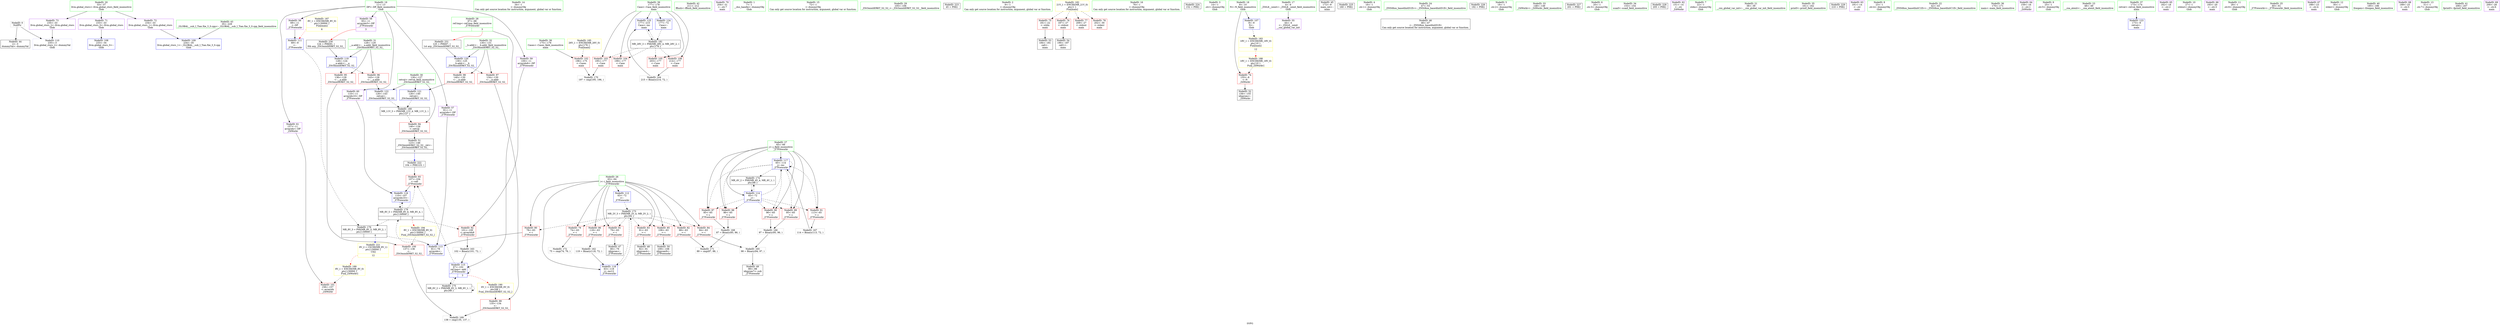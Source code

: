 digraph "SVFG" {
	label="SVFG";

	Node0x55d86d57d6a0 [shape=record,color=grey,label="{NodeID: 0\nNullPtr}"];
	Node0x55d86d57d6a0 -> Node0x55d86d594450[style=solid];
	Node0x55d86d57d6a0 -> Node0x55d86d5953e0[style=solid];
	Node0x55d86d5a4930 [shape=record,color=black,label="{NodeID: 180\nMR_11V_3 = PHI(MR_11V_4, MR_11V_2, )\npts\{127 \}\n}"];
	Node0x55d86d5a4930 -> Node0x55d86d597e00[style=dashed];
	Node0x55d86d5948c0 [shape=record,color=red,label="{NodeID: 97\n134\<--130\n\<--__b.addr\n_ZSt3minIiERKT_S2_S2_\n}"];
	Node0x55d86d5948c0 -> Node0x55d86d594a60[style=solid];
	Node0x55d86d592830 [shape=record,color=green,label="{NodeID: 14\n34\<--1\n\<--dummyObj\nCan only get source location for instruction, argument, global var or function.}"];
	Node0x55d86d598160 [shape=record,color=yellow,style=double,label="{NodeID: 194\n8V_1 = ENCHI(MR_8V_0)\npts\{130000 \}\nFun[_ZSt3minIiERKT_S2_S2_]}"];
	Node0x55d86d598160 -> Node0x55d86d594b30[style=dashed];
	Node0x55d86d5954e0 [shape=record,color=blue,label="{NodeID: 111\n69\<--9\n\<--\n_Z7Preworkv\n}"];
	Node0x55d86d5954e0 -> Node0x55d86d5a3530[style=dashed];
	Node0x55d86d5935a0 [shape=record,color=green,label="{NodeID: 28\n67\<--68\nref.tmp\<--ref.tmp_field_insensitive\n_Z7Preworkv\n|{|<s1>3}}"];
	Node0x55d86d5935a0 -> Node0x55d86d59a000[style=solid];
	Node0x55d86d5935a0:s1 -> Node0x55d86d5b2590[style=solid,color=red];
	Node0x55d86d59a820 [shape=record,color=blue,label="{NodeID: 125\n177\<--215\nCase\<--inc\nmain\n}"];
	Node0x55d86d59a820 -> Node0x55d86d5a4e30[style=dashed];
	Node0x55d86d594250 [shape=record,color=green,label="{NodeID: 42\n211\<--212\nfflush\<--fflush_field_insensitive\n}"];
	Node0x55d86d378b80 [shape=record,color=black,label="{NodeID: 222\n104 = PHI(123, )\n}"];
	Node0x55d86d378b80 -> Node0x55d86d597d30[style=solid];
	Node0x55d86d595e90 [shape=record,color=purple,label="{NodeID: 56\n69\<--11\n\<--DP\n_Z7Preworkv\n}"];
	Node0x55d86d595e90 -> Node0x55d86d5954e0[style=solid];
	Node0x55d86d5969f0 [shape=record,color=purple,label="{NodeID: 70\n204\<--31\n\<--.str.7\nmain\n}"];
	Node0x55d86d59d010 [shape=record,color=grey,label="{NodeID: 167\n114 = Binary(113, 72, )\n}"];
	Node0x55d86d59d010 -> Node0x55d86d59a1a0[style=solid];
	Node0x55d86d5975e0 [shape=record,color=red,label="{NodeID: 84\n94\<--63\n\<--i\n_Z7Preworkv\n}"];
	Node0x55d86d5975e0 -> Node0x55d86d59cd10[style=solid];
	Node0x55d86d5911b0 [shape=record,color=green,label="{NodeID: 1\n7\<--1\n__dso_handle\<--dummyObj\nGlob }"];
	Node0x55d86d5a4e30 [shape=record,color=black,label="{NodeID: 181\nMR_28V_3 = PHI(MR_28V_4, MR_28V_2, )\npts\{178 \}\n}"];
	Node0x55d86d5a4e30 -> Node0x55d86d594da0[style=dashed];
	Node0x55d86d5a4e30 -> Node0x55d86d594e70[style=dashed];
	Node0x55d86d5a4e30 -> Node0x55d86d594f40[style=dashed];
	Node0x55d86d5a4e30 -> Node0x55d86d595010[style=dashed];
	Node0x55d86d5a4e30 -> Node0x55d86d59a820[style=dashed];
	Node0x55d86d594990 [shape=record,color=red,label="{NodeID: 98\n140\<--130\n\<--__b.addr\n_ZSt3minIiERKT_S2_S2_\n}"];
	Node0x55d86d594990 -> Node0x55d86d59a4e0[style=solid];
	Node0x55d86d592900 [shape=record,color=green,label="{NodeID: 15\n72\<--1\n\<--dummyObj\nCan only get source location for instruction, argument, global var or function.}"];
	Node0x55d86d5955b0 [shape=record,color=blue,label="{NodeID: 112\n63\<--72\ni\<--\n_Z7Preworkv\n}"];
	Node0x55d86d5955b0 -> Node0x55d86d5a2630[style=dashed];
	Node0x55d86d593670 [shape=record,color=green,label="{NodeID: 29\n105\<--106\n_ZSt3minIiERKT_S2_S2_\<--_ZSt3minIiERKT_S2_S2__field_insensitive\n}"];
	Node0x55d86d594350 [shape=record,color=green,label="{NodeID: 43\n35\<--229\n_GLOBAL__sub_I_Tian.Xie_3_0.cpp\<--_GLOBAL__sub_I_Tian.Xie_3_0.cpp_field_insensitive\n}"];
	Node0x55d86d594350 -> Node0x55d86d5952e0[style=solid];
	Node0x55d86d5b1d90 [shape=record,color=black,label="{NodeID: 223\n45 = PHI()\n}"];
	Node0x55d86d595f60 [shape=record,color=purple,label="{NodeID: 57\n81\<--11\narrayidx\<--DP\n_Z7Preworkv\n}"];
	Node0x55d86d595f60 -> Node0x55d86d595680[style=solid];
	Node0x55d86d596ac0 [shape=record,color=purple,label="{NodeID: 71\n233\<--33\nllvm.global_ctors_0\<--llvm.global_ctors\nGlob }"];
	Node0x55d86d596ac0 -> Node0x55d86d5951e0[style=solid];
	Node0x55d86d59d190 [shape=record,color=grey,label="{NodeID: 168\n87 = Binary(85, 86, )\n}"];
	Node0x55d86d59d190 -> Node0x55d86d59d610[style=solid];
	Node0x55d86d5976b0 [shape=record,color=red,label="{NodeID: 85\n108\<--63\n\<--i\n_Z7Preworkv\n}"];
	Node0x55d86d5976b0 -> Node0x55d86d5959b0[style=solid];
	Node0x55d86d591940 [shape=record,color=green,label="{NodeID: 2\n9\<--1\n\<--dummyObj\nCan only get source location for instruction, argument, global var or function.}"];
	Node0x55d86d5a5330 [shape=record,color=yellow,style=double,label="{NodeID: 182\n21V_1 = ENCHI(MR_21V_0)\npts\{1 \}\nFun[main]}"];
	Node0x55d86d5a5330 -> Node0x55d86d596e90[style=dashed];
	Node0x55d86d5a5330 -> Node0x55d86d596f60[style=dashed];
	Node0x55d86d5a5330 -> Node0x55d86d597030[style=dashed];
	Node0x55d86d5a5330 -> Node0x55d86d597100[style=dashed];
	Node0x55d86d594a60 [shape=record,color=red,label="{NodeID: 99\n135\<--134\n\<--\n_ZSt3minIiERKT_S2_S2_\n}"];
	Node0x55d86d594a60 -> Node0x55d86d59d310[style=solid];
	Node0x55d86d592a00 [shape=record,color=green,label="{NodeID: 16\n76\<--1\n\<--dummyObj\nCan only get source location for instruction, argument, global var or function.}"];
	Node0x55d86d595680 [shape=record,color=blue,label="{NodeID: 113\n81\<--78\narrayidx\<--\n_Z7Preworkv\n}"];
	Node0x55d86d595680 -> Node0x55d86d5a4430[style=dashed];
	Node0x55d86d593770 [shape=record,color=green,label="{NodeID: 30\n126\<--127\nretval\<--retval_field_insensitive\n_ZSt3minIiERKT_S2_S2_\n}"];
	Node0x55d86d593770 -> Node0x55d86d597e00[style=solid];
	Node0x55d86d593770 -> Node0x55d86d59a4e0[style=solid];
	Node0x55d86d593770 -> Node0x55d86d59a5b0[style=solid];
	Node0x55d86d594450 [shape=record,color=black,label="{NodeID: 44\n2\<--3\ndummyVal\<--dummyVal\n}"];
	Node0x55d86d5b1e60 [shape=record,color=black,label="{NodeID: 224\n152 = PHI()\n}"];
	Node0x55d86d596030 [shape=record,color=purple,label="{NodeID: 58\n93\<--11\narrayidx5\<--DP\n_Z7Preworkv\n|{<s0>3}}"];
	Node0x55d86d596030:s0 -> Node0x55d86d5b23a0[style=solid,color=red];
	Node0x55d86d596bc0 [shape=record,color=purple,label="{NodeID: 72\n234\<--33\nllvm.global_ctors_1\<--llvm.global_ctors\nGlob }"];
	Node0x55d86d596bc0 -> Node0x55d86d5952e0[style=solid];
	Node0x55d86d59d310 [shape=record,color=grey,label="{NodeID: 169\n138 = cmp(135, 137, )\n}"];
	Node0x55d86d597780 [shape=record,color=red,label="{NodeID: 86\n118\<--63\n\<--i\n_Z7Preworkv\n}"];
	Node0x55d86d597780 -> Node0x55d86d59c890[style=solid];
	Node0x55d86d5919d0 [shape=record,color=green,label="{NodeID: 3\n14\<--1\n.str\<--dummyObj\nGlob }"];
	Node0x55d86d5a5e50 [shape=record,color=yellow,style=double,label="{NodeID: 183\n18V_1 = ENCHI(MR_18V_0)\npts\{10 \}\nFun[main]|{<s0>12}}"];
	Node0x55d86d5a5e50:s0 -> Node0x55d86d5a62b0[style=dashed,color=red];
	Node0x55d86d594b30 [shape=record,color=red,label="{NodeID: 100\n137\<--136\n\<--\n_ZSt3minIiERKT_S2_S2_\n}"];
	Node0x55d86d594b30 -> Node0x55d86d59d310[style=solid];
	Node0x55d86d592b00 [shape=record,color=green,label="{NodeID: 17\n4\<--6\n_ZStL8__ioinit\<--_ZStL8__ioinit_field_insensitive\nGlob }"];
	Node0x55d86d592b00 -> Node0x55d86d595dc0[style=solid];
	Node0x55d86d595750 [shape=record,color=blue,label="{NodeID: 114\n65\<--72\nj\<--\n_Z7Preworkv\n}"];
	Node0x55d86d595750 -> Node0x55d86d597850[style=dashed];
	Node0x55d86d595750 -> Node0x55d86d597920[style=dashed];
	Node0x55d86d595750 -> Node0x55d86d5979f0[style=dashed];
	Node0x55d86d595750 -> Node0x55d86d597ac0[style=dashed];
	Node0x55d86d595750 -> Node0x55d86d597b90[style=dashed];
	Node0x55d86d595750 -> Node0x55d86d59a1a0[style=dashed];
	Node0x55d86d595750 -> Node0x55d86d5a2b30[style=dashed];
	Node0x55d86d593840 [shape=record,color=green,label="{NodeID: 31\n128\<--129\n__a.addr\<--__a.addr_field_insensitive\n_ZSt3minIiERKT_S2_S2_\n}"];
	Node0x55d86d593840 -> Node0x55d86d597ed0[style=solid];
	Node0x55d86d593840 -> Node0x55d86d5947f0[style=solid];
	Node0x55d86d593840 -> Node0x55d86d59a340[style=solid];
	Node0x55d86d594550 [shape=record,color=black,label="{NodeID: 45\n172\<--9\nmain_ret\<--\nmain\n}"];
	Node0x55d86d5b1f30 [shape=record,color=black,label="{NodeID: 225\n160 = PHI()\n}"];
	Node0x55d86d596100 [shape=record,color=purple,label="{NodeID: 59\n100\<--11\narrayidx8\<--DP\n_Z7Preworkv\n}"];
	Node0x55d86d596100 -> Node0x55d86d597c60[style=solid];
	Node0x55d86d596cc0 [shape=record,color=purple,label="{NodeID: 73\n235\<--33\nllvm.global_ctors_2\<--llvm.global_ctors\nGlob }"];
	Node0x55d86d596cc0 -> Node0x55d86d5953e0[style=solid];
	Node0x55d86d59d490 [shape=record,color=grey,label="{NodeID: 170\n197 = cmp(195, 196, )\n}"];
	Node0x55d86d597850 [shape=record,color=red,label="{NodeID: 87\n85\<--65\n\<--j\n_Z7Preworkv\n}"];
	Node0x55d86d597850 -> Node0x55d86d59d190[style=solid];
	Node0x55d86d591a60 [shape=record,color=green,label="{NodeID: 4\n16\<--1\n.str.1\<--dummyObj\nGlob }"];
	Node0x55d86d594c00 [shape=record,color=red,label="{NodeID: 101\n158\<--157\n\<--arrayidx\n_Z4Workv\n}"];
	Node0x55d86d592c00 [shape=record,color=green,label="{NodeID: 18\n8\<--10\nN\<--N_field_insensitive\nGlob }"];
	Node0x55d86d592c00 -> Node0x55d86d596dc0[style=solid];
	Node0x55d86d592c00 -> Node0x55d86d5950e0[style=solid];
	Node0x55d86d59a000 [shape=record,color=blue,label="{NodeID: 115\n67\<--102\nref.tmp\<--add\n_Z7Preworkv\n|{|<s3>3}}"];
	Node0x55d86d59a000 -> Node0x55d86d597d30[style=dashed];
	Node0x55d86d59a000 -> Node0x55d86d59a000[style=dashed];
	Node0x55d86d59a000 -> Node0x55d86d5a3030[style=dashed];
	Node0x55d86d59a000:s3 -> Node0x55d86d5a64a0[style=dashed,color=red];
	Node0x55d86d593910 [shape=record,color=green,label="{NodeID: 32\n130\<--131\n__b.addr\<--__b.addr_field_insensitive\n_ZSt3minIiERKT_S2_S2_\n}"];
	Node0x55d86d593910 -> Node0x55d86d5948c0[style=solid];
	Node0x55d86d593910 -> Node0x55d86d594990[style=solid];
	Node0x55d86d593910 -> Node0x55d86d59a410[style=solid];
	Node0x55d86d594620 [shape=record,color=black,label="{NodeID: 46\n46\<--47\n\<--_ZNSt8ios_base4InitD1Ev\nCan only get source location for instruction, argument, global var or function.}"];
	Node0x55d86d5b2000 [shape=record,color=black,label="{NodeID: 226\n192 = PHI()\n}"];
	Node0x55d86d5961d0 [shape=record,color=purple,label="{NodeID: 60\n110\<--11\narrayidx10\<--DP\n_Z7Preworkv\n}"];
	Node0x55d86d5961d0 -> Node0x55d86d59a0d0[style=solid];
	Node0x55d86d596dc0 [shape=record,color=red,label="{NodeID: 74\n155\<--8\n\<--N\n_Z4Workv\n}"];
	Node0x55d86d596dc0 -> Node0x55d86d595b50[style=solid];
	Node0x55d86d59d610 [shape=record,color=grey,label="{NodeID: 171\n89 = cmp(87, 88, )\n}"];
	Node0x55d86d597920 [shape=record,color=red,label="{NodeID: 88\n86\<--65\n\<--j\n_Z7Preworkv\n}"];
	Node0x55d86d597920 -> Node0x55d86d59d190[style=solid];
	Node0x55d86d591af0 [shape=record,color=green,label="{NodeID: 5\n18\<--1\n.str.2\<--dummyObj\nGlob }"];
	Node0x55d86d5a6010 [shape=record,color=yellow,style=double,label="{NodeID: 185\n26V_1 = ENCHI(MR_26V_0)\npts\{176 \}\nFun[main]}"];
	Node0x55d86d5a6010 -> Node0x55d86d594cd0[style=dashed];
	Node0x55d86d594cd0 [shape=record,color=red,label="{NodeID: 102\n196\<--175\n\<--Cases\nmain\n}"];
	Node0x55d86d594cd0 -> Node0x55d86d59d490[style=solid];
	Node0x55d86d592d00 [shape=record,color=green,label="{NodeID: 19\n11\<--13\nDP\<--DP_field_insensitive\nGlob }"];
	Node0x55d86d592d00 -> Node0x55d86d595e90[style=solid];
	Node0x55d86d592d00 -> Node0x55d86d595f60[style=solid];
	Node0x55d86d592d00 -> Node0x55d86d596030[style=solid];
	Node0x55d86d592d00 -> Node0x55d86d596100[style=solid];
	Node0x55d86d592d00 -> Node0x55d86d5961d0[style=solid];
	Node0x55d86d592d00 -> Node0x55d86d5962a0[style=solid];
	Node0x55d86d59a0d0 [shape=record,color=blue,label="{NodeID: 116\n110\<--107\narrayidx10\<--\n_Z7Preworkv\n}"];
	Node0x55d86d59a0d0 -> Node0x55d86d5a4430[style=dashed];
	Node0x55d86d5939e0 [shape=record,color=green,label="{NodeID: 33\n148\<--149\n_Z4Workv\<--_Z4Workv_field_insensitive\n}"];
	Node0x55d86d594720 [shape=record,color=black,label="{NodeID: 47\n80\<--79\nidxprom\<--\n_Z7Preworkv\n}"];
	Node0x55d86d5b20d0 [shape=record,color=black,label="{NodeID: 227\n201 = PHI()\n}"];
	Node0x55d86d5962a0 [shape=record,color=purple,label="{NodeID: 61\n157\<--11\narrayidx\<--DP\n_Z4Workv\n}"];
	Node0x55d86d5962a0 -> Node0x55d86d594c00[style=solid];
	Node0x55d86d596e90 [shape=record,color=red,label="{NodeID: 75\n181\<--22\n\<--stdin\nmain\n}"];
	Node0x55d86d596e90 -> Node0x55d86d595c20[style=solid];
	Node0x55d86d59d790 [shape=record,color=grey,label="{NodeID: 172\n75 = cmp(74, 76, )\n}"];
	Node0x55d86d5979f0 [shape=record,color=red,label="{NodeID: 89\n95\<--65\n\<--j\n_Z7Preworkv\n}"];
	Node0x55d86d5979f0 -> Node0x55d86d59ce90[style=solid];
	Node0x55d86d592330 [shape=record,color=green,label="{NodeID: 6\n20\<--1\n.str.3\<--dummyObj\nGlob }"];
	Node0x55d86d594da0 [shape=record,color=red,label="{NodeID: 103\n195\<--177\n\<--Case\nmain\n}"];
	Node0x55d86d594da0 -> Node0x55d86d59d490[style=solid];
	Node0x55d86d592e00 [shape=record,color=green,label="{NodeID: 20\n33\<--37\nllvm.global_ctors\<--llvm.global_ctors_field_insensitive\nGlob }"];
	Node0x55d86d592e00 -> Node0x55d86d596ac0[style=solid];
	Node0x55d86d592e00 -> Node0x55d86d596bc0[style=solid];
	Node0x55d86d592e00 -> Node0x55d86d596cc0[style=solid];
	Node0x55d86d59a1a0 [shape=record,color=blue,label="{NodeID: 117\n65\<--114\nj\<--inc\n_Z7Preworkv\n}"];
	Node0x55d86d59a1a0 -> Node0x55d86d597850[style=dashed];
	Node0x55d86d59a1a0 -> Node0x55d86d597920[style=dashed];
	Node0x55d86d59a1a0 -> Node0x55d86d5979f0[style=dashed];
	Node0x55d86d59a1a0 -> Node0x55d86d597ac0[style=dashed];
	Node0x55d86d59a1a0 -> Node0x55d86d597b90[style=dashed];
	Node0x55d86d59a1a0 -> Node0x55d86d59a1a0[style=dashed];
	Node0x55d86d59a1a0 -> Node0x55d86d5a2b30[style=dashed];
	Node0x55d86d593ae0 [shape=record,color=green,label="{NodeID: 34\n153\<--154\nscanf\<--scanf_field_insensitive\n}"];
	Node0x55d86d595810 [shape=record,color=black,label="{NodeID: 48\n92\<--91\nidxprom4\<--\n_Z7Preworkv\n}"];
	Node0x55d86d5b21a0 [shape=record,color=black,label="{NodeID: 228\n205 = PHI()\n}"];
	Node0x55d86d596370 [shape=record,color=purple,label="{NodeID: 62\n151\<--14\n\<--.str\n_Z4Workv\n}"];
	Node0x55d86d596f60 [shape=record,color=red,label="{NodeID: 76\n187\<--27\n\<--stdout\nmain\n}"];
	Node0x55d86d596f60 -> Node0x55d86d595cf0[style=solid];
	Node0x55d86d5a2630 [shape=record,color=black,label="{NodeID: 173\nMR_2V_3 = PHI(MR_2V_4, MR_2V_2, )\npts\{64 \}\n}"];
	Node0x55d86d5a2630 -> Node0x55d86d5971d0[style=dashed];
	Node0x55d86d5a2630 -> Node0x55d86d5972a0[style=dashed];
	Node0x55d86d5a2630 -> Node0x55d86d597370[style=dashed];
	Node0x55d86d5a2630 -> Node0x55d86d597440[style=dashed];
	Node0x55d86d5a2630 -> Node0x55d86d597510[style=dashed];
	Node0x55d86d5a2630 -> Node0x55d86d5975e0[style=dashed];
	Node0x55d86d5a2630 -> Node0x55d86d5976b0[style=dashed];
	Node0x55d86d5a2630 -> Node0x55d86d597780[style=dashed];
	Node0x55d86d5a2630 -> Node0x55d86d59a270[style=dashed];
	Node0x55d86d597ac0 [shape=record,color=red,label="{NodeID: 90\n96\<--65\n\<--j\n_Z7Preworkv\n}"];
	Node0x55d86d597ac0 -> Node0x55d86d59ce90[style=solid];
	Node0x55d86d5923c0 [shape=record,color=green,label="{NodeID: 7\n22\<--1\nstdin\<--dummyObj\nGlob }"];
	Node0x55d86d5a61d0 [shape=record,color=yellow,style=double,label="{NodeID: 187\n8V_1 = ENCHI(MR_8V_0)\npts\{130000 \}\nFun[main]|{<s0>6}}"];
	Node0x55d86d5a61d0:s0 -> Node0x55d86d5954e0[style=dashed,color=red];
	Node0x55d86d594e70 [shape=record,color=red,label="{NodeID: 104\n199\<--177\n\<--Case\nmain\n}"];
	Node0x55d86d592f00 [shape=record,color=green,label="{NodeID: 21\n38\<--39\n__cxx_global_var_init\<--__cxx_global_var_init_field_insensitive\n}"];
	Node0x55d86d59a270 [shape=record,color=blue,label="{NodeID: 118\n63\<--119\ni\<--inc12\n_Z7Preworkv\n}"];
	Node0x55d86d59a270 -> Node0x55d86d5a2630[style=dashed];
	Node0x55d86d593be0 [shape=record,color=green,label="{NodeID: 35\n161\<--162\nprintf\<--printf_field_insensitive\n}"];
	Node0x55d86d5958e0 [shape=record,color=black,label="{NodeID: 49\n99\<--98\nidxprom7\<--sub\n_Z7Preworkv\n}"];
	Node0x55d86d5b22a0 [shape=record,color=black,label="{NodeID: 229\n210 = PHI()\n}"];
	Node0x55d86d596440 [shape=record,color=purple,label="{NodeID: 63\n191\<--14\n\<--.str\nmain\n}"];
	Node0x55d86d597030 [shape=record,color=red,label="{NodeID: 77\n209\<--27\n\<--stdout\nmain\n}"];
	Node0x55d86d5a2b30 [shape=record,color=black,label="{NodeID: 174\nMR_4V_2 = PHI(MR_4V_4, MR_4V_1, )\npts\{66 \}\n}"];
	Node0x55d86d5a2b30 -> Node0x55d86d595750[style=dashed];
	Node0x55d86d597b90 [shape=record,color=red,label="{NodeID: 91\n113\<--65\n\<--j\n_Z7Preworkv\n}"];
	Node0x55d86d597b90 -> Node0x55d86d59d010[style=solid];
	Node0x55d86d592450 [shape=record,color=green,label="{NodeID: 8\n23\<--1\n.str.4\<--dummyObj\nGlob }"];
	Node0x55d86d5a62b0 [shape=record,color=yellow,style=double,label="{NodeID: 188\n18V_1 = ENCHI(MR_18V_0)\npts\{10 \}\nFun[_Z4Workv]}"];
	Node0x55d86d5a62b0 -> Node0x55d86d596dc0[style=dashed];
	Node0x55d86d594f40 [shape=record,color=red,label="{NodeID: 105\n203\<--177\n\<--Case\nmain\n}"];
	Node0x55d86d593000 [shape=record,color=green,label="{NodeID: 22\n42\<--43\n_ZNSt8ios_base4InitC1Ev\<--_ZNSt8ios_base4InitC1Ev_field_insensitive\n}"];
	Node0x55d86d59a340 [shape=record,color=blue,label="{NodeID: 119\n128\<--124\n__a.addr\<--__a\n_ZSt3minIiERKT_S2_S2_\n}"];
	Node0x55d86d59a340 -> Node0x55d86d597ed0[style=dashed];
	Node0x55d86d59a340 -> Node0x55d86d5947f0[style=dashed];
	Node0x55d86d593ce0 [shape=record,color=green,label="{NodeID: 36\n170\<--171\nmain\<--main_field_insensitive\n}"];
	Node0x55d86d5959b0 [shape=record,color=black,label="{NodeID: 50\n109\<--108\nidxprom9\<--\n_Z7Preworkv\n}"];
	Node0x55d86d5b23a0 [shape=record,color=black,label="{NodeID: 230\n124 = PHI(93, )\n0th arg _ZSt3minIiERKT_S2_S2_ }"];
	Node0x55d86d5b23a0 -> Node0x55d86d59a340[style=solid];
	Node0x55d86d596510 [shape=record,color=purple,label="{NodeID: 64\n159\<--16\n\<--.str.1\n_Z4Workv\n}"];
	Node0x55d86d597100 [shape=record,color=red,label="{NodeID: 78\n202\<--30\n\<--stderr\nmain\n}"];
	Node0x55d86d5a3030 [shape=record,color=black,label="{NodeID: 175\nMR_6V_2 = PHI(MR_6V_3, MR_6V_1, )\npts\{68 \}\n}"];
	Node0x55d86d5a3030 -> Node0x55d86d59a000[style=dashed];
	Node0x55d86d5a3030 -> Node0x55d86d5a3030[style=dashed];
	Node0x55d86d597c60 [shape=record,color=red,label="{NodeID: 92\n101\<--100\n\<--arrayidx8\n_Z7Preworkv\n}"];
	Node0x55d86d597c60 -> Node0x55d86d59ca10[style=solid];
	Node0x55d86d5924e0 [shape=record,color=green,label="{NodeID: 9\n25\<--1\n.str.5\<--dummyObj\nGlob }"];
	Node0x55d86d5a63c0 [shape=record,color=yellow,style=double,label="{NodeID: 189\n8V_1 = ENCHI(MR_8V_0)\npts\{130000 \}\nFun[_Z4Workv]}"];
	Node0x55d86d5a63c0 -> Node0x55d86d594c00[style=dashed];
	Node0x55d86d595010 [shape=record,color=red,label="{NodeID: 106\n214\<--177\n\<--Case\nmain\n}"];
	Node0x55d86d595010 -> Node0x55d86d59cb90[style=solid];
	Node0x55d86d593100 [shape=record,color=green,label="{NodeID: 23\n48\<--49\n__cxa_atexit\<--__cxa_atexit_field_insensitive\n}"];
	Node0x55d86d59a410 [shape=record,color=blue,label="{NodeID: 120\n130\<--125\n__b.addr\<--__b\n_ZSt3minIiERKT_S2_S2_\n}"];
	Node0x55d86d59a410 -> Node0x55d86d5948c0[style=dashed];
	Node0x55d86d59a410 -> Node0x55d86d594990[style=dashed];
	Node0x55d86d593de0 [shape=record,color=green,label="{NodeID: 37\n173\<--174\nretval\<--retval_field_insensitive\nmain\n}"];
	Node0x55d86d593de0 -> Node0x55d86d59a680[style=solid];
	Node0x55d86d595a80 [shape=record,color=black,label="{NodeID: 51\n123\<--146\n_ZSt3minIiERKT_S2_S2__ret\<--\n_ZSt3minIiERKT_S2_S2_\n|{<s0>3}}"];
	Node0x55d86d595a80:s0 -> Node0x55d86d378b80[style=solid,color=blue];
	Node0x55d86d5b2590 [shape=record,color=black,label="{NodeID: 231\n125 = PHI(67, )\n1st arg _ZSt3minIiERKT_S2_S2_ }"];
	Node0x55d86d5b2590 -> Node0x55d86d59a410[style=solid];
	Node0x55d86d5965e0 [shape=record,color=purple,label="{NodeID: 65\n182\<--18\n\<--.str.2\nmain\n}"];
	Node0x55d86d59c890 [shape=record,color=grey,label="{NodeID: 162\n119 = Binary(118, 72, )\n}"];
	Node0x55d86d59c890 -> Node0x55d86d59a270[style=solid];
	Node0x55d86d5971d0 [shape=record,color=red,label="{NodeID: 79\n74\<--63\n\<--i\n_Z7Preworkv\n}"];
	Node0x55d86d5971d0 -> Node0x55d86d59d790[style=solid];
	Node0x55d86d5a3530 [shape=record,color=black,label="{NodeID: 176\nMR_8V_3 = PHI(MR_8V_5, MR_8V_2, )\npts\{130000 \}\n|{|<s1>6}}"];
	Node0x55d86d5a3530 -> Node0x55d86d595680[style=dashed];
	Node0x55d86d5a3530:s1 -> Node0x55d86d5a9c80[style=dashed,color=blue];
	Node0x55d86d597d30 [shape=record,color=red,label="{NodeID: 93\n107\<--104\n\<--call\n_Z7Preworkv\n}"];
	Node0x55d86d597d30 -> Node0x55d86d59a0d0[style=solid];
	Node0x55d86d592570 [shape=record,color=green,label="{NodeID: 10\n27\<--1\nstdout\<--dummyObj\nGlob }"];
	Node0x55d86d5a64a0 [shape=record,color=yellow,style=double,label="{NodeID: 190\n6V_1 = ENCHI(MR_6V_0)\npts\{68 \}\nFun[_ZSt3minIiERKT_S2_S2_]}"];
	Node0x55d86d5a64a0 -> Node0x55d86d594a60[style=dashed];
	Node0x55d86d5950e0 [shape=record,color=blue,label="{NodeID: 107\n8\<--9\nN\<--\nGlob }"];
	Node0x55d86d5950e0 -> Node0x55d86d5a5e50[style=dashed];
	Node0x55d86d593200 [shape=record,color=green,label="{NodeID: 24\n47\<--53\n_ZNSt8ios_base4InitD1Ev\<--_ZNSt8ios_base4InitD1Ev_field_insensitive\n}"];
	Node0x55d86d593200 -> Node0x55d86d594620[style=solid];
	Node0x55d86d59a4e0 [shape=record,color=blue,label="{NodeID: 121\n126\<--140\nretval\<--\n_ZSt3minIiERKT_S2_S2_\n}"];
	Node0x55d86d59a4e0 -> Node0x55d86d5a4930[style=dashed];
	Node0x55d86d593eb0 [shape=record,color=green,label="{NodeID: 38\n175\<--176\nCases\<--Cases_field_insensitive\nmain\n}"];
	Node0x55d86d593eb0 -> Node0x55d86d594cd0[style=solid];
	Node0x55d86d595b50 [shape=record,color=black,label="{NodeID: 52\n156\<--155\nidxprom\<--\n_Z4Workv\n}"];
	Node0x55d86d5966b0 [shape=record,color=purple,label="{NodeID: 66\n183\<--20\n\<--.str.3\nmain\n}"];
	Node0x55d86d59ca10 [shape=record,color=grey,label="{NodeID: 163\n102 = Binary(101, 72, )\n}"];
	Node0x55d86d59ca10 -> Node0x55d86d59a000[style=solid];
	Node0x55d86d5972a0 [shape=record,color=red,label="{NodeID: 80\n78\<--63\n\<--i\n_Z7Preworkv\n}"];
	Node0x55d86d5972a0 -> Node0x55d86d595680[style=solid];
	Node0x55d86d597e00 [shape=record,color=red,label="{NodeID: 94\n146\<--126\n\<--retval\n_ZSt3minIiERKT_S2_S2_\n}"];
	Node0x55d86d597e00 -> Node0x55d86d595a80[style=solid];
	Node0x55d86d592600 [shape=record,color=green,label="{NodeID: 11\n28\<--1\n.str.6\<--dummyObj\nGlob }"];
	Node0x55d86d5951e0 [shape=record,color=blue,label="{NodeID: 108\n233\<--34\nllvm.global_ctors_0\<--\nGlob }"];
	Node0x55d86d593300 [shape=record,color=green,label="{NodeID: 25\n60\<--61\n_Z7Preworkv\<--_Z7Preworkv_field_insensitive\n}"];
	Node0x55d86d59a5b0 [shape=record,color=blue,label="{NodeID: 122\n126\<--143\nretval\<--\n_ZSt3minIiERKT_S2_S2_\n}"];
	Node0x55d86d59a5b0 -> Node0x55d86d5a4930[style=dashed];
	Node0x55d86d593f80 [shape=record,color=green,label="{NodeID: 39\n177\<--178\nCase\<--Case_field_insensitive\nmain\n}"];
	Node0x55d86d593f80 -> Node0x55d86d594da0[style=solid];
	Node0x55d86d593f80 -> Node0x55d86d594e70[style=solid];
	Node0x55d86d593f80 -> Node0x55d86d594f40[style=solid];
	Node0x55d86d593f80 -> Node0x55d86d595010[style=solid];
	Node0x55d86d593f80 -> Node0x55d86d59a750[style=solid];
	Node0x55d86d593f80 -> Node0x55d86d59a820[style=solid];
	Node0x55d86d595c20 [shape=record,color=black,label="{NodeID: 53\n184\<--181\ncall\<--\nmain\n}"];
	Node0x55d86d596780 [shape=record,color=purple,label="{NodeID: 67\n188\<--23\n\<--.str.4\nmain\n}"];
	Node0x55d86d59cb90 [shape=record,color=grey,label="{NodeID: 164\n215 = Binary(214, 72, )\n}"];
	Node0x55d86d59cb90 -> Node0x55d86d59a820[style=solid];
	Node0x55d86d597370 [shape=record,color=red,label="{NodeID: 81\n79\<--63\n\<--i\n_Z7Preworkv\n}"];
	Node0x55d86d597370 -> Node0x55d86d594720[style=solid];
	Node0x55d86d597ed0 [shape=record,color=red,label="{NodeID: 95\n136\<--128\n\<--__a.addr\n_ZSt3minIiERKT_S2_S2_\n}"];
	Node0x55d86d597ed0 -> Node0x55d86d594b30[style=solid];
	Node0x55d86d592690 [shape=record,color=green,label="{NodeID: 12\n30\<--1\nstderr\<--dummyObj\nGlob }"];
	Node0x55d86d5952e0 [shape=record,color=blue,label="{NodeID: 109\n234\<--35\nllvm.global_ctors_1\<--_GLOBAL__sub_I_Tian.Xie_3_0.cpp\nGlob }"];
	Node0x55d86d593400 [shape=record,color=green,label="{NodeID: 26\n63\<--64\ni\<--i_field_insensitive\n_Z7Preworkv\n}"];
	Node0x55d86d593400 -> Node0x55d86d5971d0[style=solid];
	Node0x55d86d593400 -> Node0x55d86d5972a0[style=solid];
	Node0x55d86d593400 -> Node0x55d86d597370[style=solid];
	Node0x55d86d593400 -> Node0x55d86d597440[style=solid];
	Node0x55d86d593400 -> Node0x55d86d597510[style=solid];
	Node0x55d86d593400 -> Node0x55d86d5975e0[style=solid];
	Node0x55d86d593400 -> Node0x55d86d5976b0[style=solid];
	Node0x55d86d593400 -> Node0x55d86d597780[style=solid];
	Node0x55d86d593400 -> Node0x55d86d5955b0[style=solid];
	Node0x55d86d593400 -> Node0x55d86d59a270[style=solid];
	Node0x55d86d59a680 [shape=record,color=blue,label="{NodeID: 123\n173\<--9\nretval\<--\nmain\n}"];
	Node0x55d86d594050 [shape=record,color=green,label="{NodeID: 40\n185\<--186\nfreopen\<--freopen_field_insensitive\n}"];
	Node0x55d86d595cf0 [shape=record,color=black,label="{NodeID: 54\n190\<--187\ncall1\<--\nmain\n}"];
	Node0x55d86d596850 [shape=record,color=purple,label="{NodeID: 68\n189\<--25\n\<--.str.5\nmain\n}"];
	Node0x55d86d59cd10 [shape=record,color=grey,label="{NodeID: 165\n98 = Binary(94, 97, )\n}"];
	Node0x55d86d59cd10 -> Node0x55d86d5958e0[style=solid];
	Node0x55d86d597440 [shape=record,color=red,label="{NodeID: 82\n88\<--63\n\<--i\n_Z7Preworkv\n}"];
	Node0x55d86d597440 -> Node0x55d86d59d610[style=solid];
	Node0x55d86d5a4430 [shape=record,color=black,label="{NodeID: 179\nMR_8V_5 = PHI(MR_8V_6, MR_8V_4, )\npts\{130000 \}\n|{|<s4>3}}"];
	Node0x55d86d5a4430 -> Node0x55d86d597c60[style=dashed];
	Node0x55d86d5a4430 -> Node0x55d86d597d30[style=dashed];
	Node0x55d86d5a4430 -> Node0x55d86d59a0d0[style=dashed];
	Node0x55d86d5a4430 -> Node0x55d86d5a3530[style=dashed];
	Node0x55d86d5a4430:s4 -> Node0x55d86d598160[style=dashed,color=red];
	Node0x55d86d5947f0 [shape=record,color=red,label="{NodeID: 96\n143\<--128\n\<--__a.addr\n_ZSt3minIiERKT_S2_S2_\n}"];
	Node0x55d86d5947f0 -> Node0x55d86d59a5b0[style=solid];
	Node0x55d86d592760 [shape=record,color=green,label="{NodeID: 13\n31\<--1\n.str.7\<--dummyObj\nGlob }"];
	Node0x55d86d5953e0 [shape=record,color=blue, style = dotted,label="{NodeID: 110\n235\<--3\nllvm.global_ctors_2\<--dummyVal\nGlob }"];
	Node0x55d86d5934d0 [shape=record,color=green,label="{NodeID: 27\n65\<--66\nj\<--j_field_insensitive\n_Z7Preworkv\n}"];
	Node0x55d86d5934d0 -> Node0x55d86d597850[style=solid];
	Node0x55d86d5934d0 -> Node0x55d86d597920[style=solid];
	Node0x55d86d5934d0 -> Node0x55d86d5979f0[style=solid];
	Node0x55d86d5934d0 -> Node0x55d86d597ac0[style=solid];
	Node0x55d86d5934d0 -> Node0x55d86d597b90[style=solid];
	Node0x55d86d5934d0 -> Node0x55d86d595750[style=solid];
	Node0x55d86d5934d0 -> Node0x55d86d59a1a0[style=solid];
	Node0x55d86d59a750 [shape=record,color=blue,label="{NodeID: 124\n177\<--72\nCase\<--\nmain\n}"];
	Node0x55d86d59a750 -> Node0x55d86d5a4e30[style=dashed];
	Node0x55d86d594150 [shape=record,color=green,label="{NodeID: 41\n206\<--207\nfprintf\<--fprintf_field_insensitive\n}"];
	Node0x55d86d5a9c80 [shape=record,color=yellow,style=double,label="{NodeID: 221\n8V_2 = CSCHI(MR_8V_1)\npts\{130000 \}\nCS[]|{<s0>12}}"];
	Node0x55d86d5a9c80:s0 -> Node0x55d86d5a63c0[style=dashed,color=red];
	Node0x55d86d595dc0 [shape=record,color=purple,label="{NodeID: 55\n44\<--4\n\<--_ZStL8__ioinit\n__cxx_global_var_init\n}"];
	Node0x55d86d596920 [shape=record,color=purple,label="{NodeID: 69\n200\<--28\n\<--.str.6\nmain\n}"];
	Node0x55d86d59ce90 [shape=record,color=grey,label="{NodeID: 166\n97 = Binary(95, 96, )\n}"];
	Node0x55d86d59ce90 -> Node0x55d86d59cd10[style=solid];
	Node0x55d86d597510 [shape=record,color=red,label="{NodeID: 83\n91\<--63\n\<--i\n_Z7Preworkv\n}"];
	Node0x55d86d597510 -> Node0x55d86d595810[style=solid];
}
